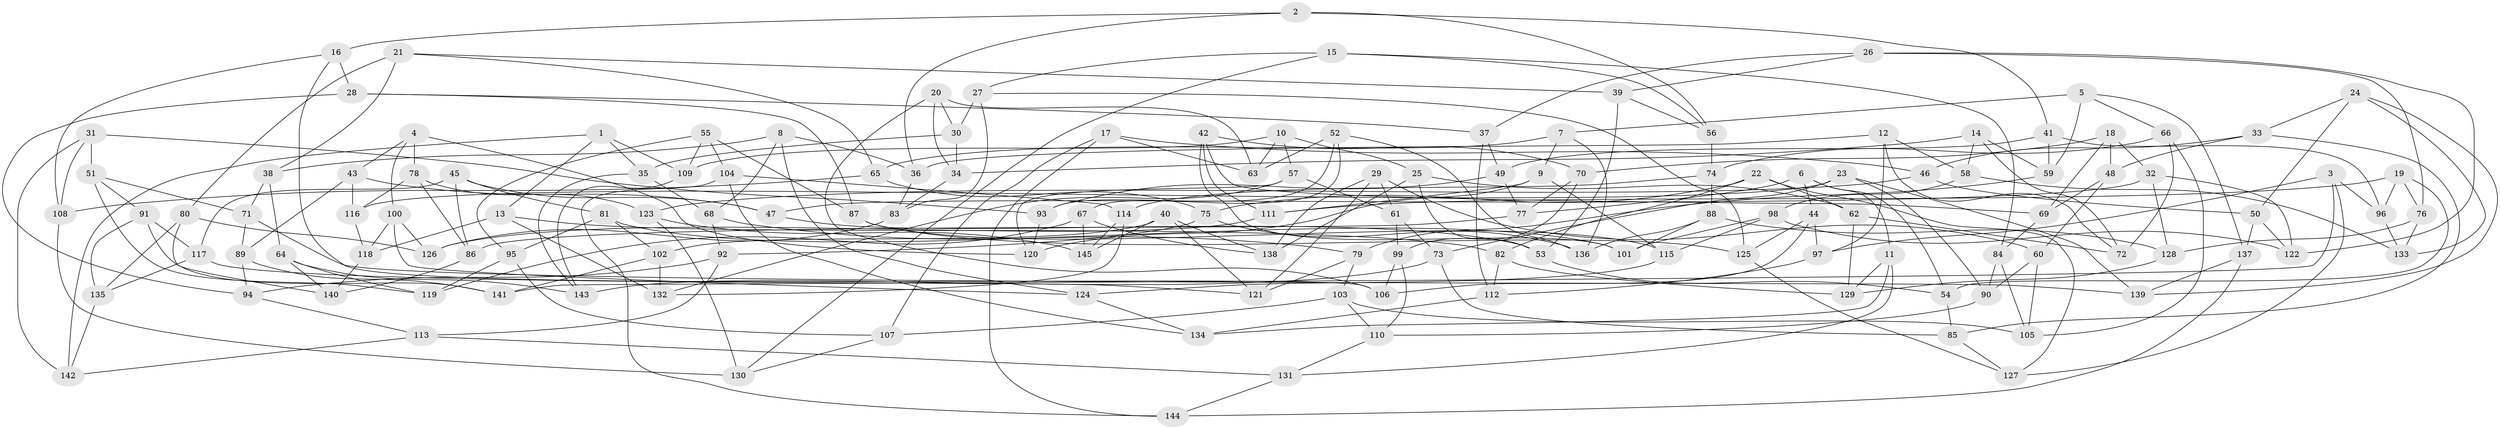 // coarse degree distribution, {4: 0.4722222222222222, 6: 0.2777777777777778, 13: 0.013888888888888888, 10: 0.041666666666666664, 8: 0.05555555555555555, 12: 0.041666666666666664, 5: 0.013888888888888888, 7: 0.013888888888888888, 9: 0.05555555555555555, 3: 0.013888888888888888}
// Generated by graph-tools (version 1.1) at 2025/20/03/04/25 18:20:31]
// undirected, 145 vertices, 290 edges
graph export_dot {
graph [start="1"]
  node [color=gray90,style=filled];
  1;
  2;
  3;
  4;
  5;
  6;
  7;
  8;
  9;
  10;
  11;
  12;
  13;
  14;
  15;
  16;
  17;
  18;
  19;
  20;
  21;
  22;
  23;
  24;
  25;
  26;
  27;
  28;
  29;
  30;
  31;
  32;
  33;
  34;
  35;
  36;
  37;
  38;
  39;
  40;
  41;
  42;
  43;
  44;
  45;
  46;
  47;
  48;
  49;
  50;
  51;
  52;
  53;
  54;
  55;
  56;
  57;
  58;
  59;
  60;
  61;
  62;
  63;
  64;
  65;
  66;
  67;
  68;
  69;
  70;
  71;
  72;
  73;
  74;
  75;
  76;
  77;
  78;
  79;
  80;
  81;
  82;
  83;
  84;
  85;
  86;
  87;
  88;
  89;
  90;
  91;
  92;
  93;
  94;
  95;
  96;
  97;
  98;
  99;
  100;
  101;
  102;
  103;
  104;
  105;
  106;
  107;
  108;
  109;
  110;
  111;
  112;
  113;
  114;
  115;
  116;
  117;
  118;
  119;
  120;
  121;
  122;
  123;
  124;
  125;
  126;
  127;
  128;
  129;
  130;
  131;
  132;
  133;
  134;
  135;
  136;
  137;
  138;
  139;
  140;
  141;
  142;
  143;
  144;
  145;
  1 -- 109;
  1 -- 13;
  1 -- 142;
  1 -- 35;
  2 -- 41;
  2 -- 56;
  2 -- 36;
  2 -- 16;
  3 -- 97;
  3 -- 96;
  3 -- 127;
  3 -- 141;
  4 -- 43;
  4 -- 100;
  4 -- 78;
  4 -- 120;
  5 -- 66;
  5 -- 7;
  5 -- 137;
  5 -- 59;
  6 -- 44;
  6 -- 77;
  6 -- 11;
  6 -- 54;
  7 -- 9;
  7 -- 65;
  7 -- 136;
  8 -- 124;
  8 -- 38;
  8 -- 36;
  8 -- 68;
  9 -- 120;
  9 -- 111;
  9 -- 115;
  10 -- 25;
  10 -- 109;
  10 -- 63;
  10 -- 57;
  11 -- 134;
  11 -- 131;
  11 -- 129;
  12 -- 72;
  12 -- 36;
  12 -- 97;
  12 -- 58;
  13 -- 82;
  13 -- 132;
  13 -- 118;
  14 -- 59;
  14 -- 34;
  14 -- 58;
  14 -- 72;
  15 -- 84;
  15 -- 27;
  15 -- 130;
  15 -- 56;
  16 -- 28;
  16 -- 108;
  16 -- 106;
  17 -- 63;
  17 -- 107;
  17 -- 144;
  17 -- 46;
  18 -- 32;
  18 -- 69;
  18 -- 70;
  18 -- 48;
  19 -- 111;
  19 -- 96;
  19 -- 54;
  19 -- 76;
  20 -- 106;
  20 -- 34;
  20 -- 30;
  20 -- 63;
  21 -- 38;
  21 -- 39;
  21 -- 80;
  21 -- 65;
  22 -- 82;
  22 -- 62;
  22 -- 127;
  22 -- 75;
  23 -- 116;
  23 -- 73;
  23 -- 139;
  23 -- 90;
  24 -- 133;
  24 -- 50;
  24 -- 33;
  24 -- 139;
  25 -- 53;
  25 -- 138;
  25 -- 62;
  26 -- 76;
  26 -- 122;
  26 -- 39;
  26 -- 37;
  27 -- 83;
  27 -- 125;
  27 -- 30;
  28 -- 37;
  28 -- 94;
  28 -- 87;
  29 -- 121;
  29 -- 138;
  29 -- 61;
  29 -- 60;
  30 -- 35;
  30 -- 34;
  31 -- 51;
  31 -- 108;
  31 -- 93;
  31 -- 142;
  32 -- 128;
  32 -- 47;
  32 -- 122;
  33 -- 46;
  33 -- 85;
  33 -- 48;
  34 -- 83;
  35 -- 68;
  35 -- 143;
  36 -- 83;
  37 -- 49;
  37 -- 112;
  38 -- 64;
  38 -- 71;
  39 -- 56;
  39 -- 53;
  40 -- 121;
  40 -- 138;
  40 -- 102;
  40 -- 145;
  41 -- 49;
  41 -- 96;
  41 -- 59;
  42 -- 111;
  42 -- 70;
  42 -- 69;
  42 -- 101;
  43 -- 89;
  43 -- 116;
  43 -- 47;
  44 -- 97;
  44 -- 125;
  44 -- 106;
  45 -- 117;
  45 -- 81;
  45 -- 47;
  45 -- 86;
  46 -- 50;
  46 -- 123;
  47 -- 53;
  48 -- 69;
  48 -- 60;
  49 -- 77;
  49 -- 93;
  50 -- 122;
  50 -- 137;
  51 -- 91;
  51 -- 71;
  51 -- 119;
  52 -- 93;
  52 -- 63;
  52 -- 136;
  52 -- 67;
  53 -- 54;
  54 -- 85;
  55 -- 95;
  55 -- 109;
  55 -- 87;
  55 -- 104;
  56 -- 74;
  57 -- 120;
  57 -- 61;
  57 -- 132;
  58 -- 133;
  58 -- 98;
  59 -- 79;
  60 -- 90;
  60 -- 105;
  61 -- 73;
  61 -- 99;
  62 -- 72;
  62 -- 129;
  64 -- 140;
  64 -- 119;
  64 -- 143;
  65 -- 75;
  65 -- 108;
  66 -- 72;
  66 -- 74;
  66 -- 105;
  67 -- 138;
  67 -- 145;
  67 -- 119;
  68 -- 92;
  68 -- 79;
  69 -- 84;
  70 -- 77;
  70 -- 99;
  71 -- 89;
  71 -- 139;
  73 -- 85;
  73 -- 143;
  74 -- 88;
  74 -- 114;
  75 -- 92;
  75 -- 136;
  76 -- 128;
  76 -- 133;
  77 -- 86;
  78 -- 116;
  78 -- 86;
  78 -- 123;
  79 -- 103;
  79 -- 121;
  80 -- 140;
  80 -- 135;
  80 -- 126;
  81 -- 102;
  81 -- 95;
  81 -- 101;
  82 -- 112;
  82 -- 129;
  83 -- 126;
  84 -- 105;
  84 -- 90;
  85 -- 127;
  86 -- 140;
  87 -- 115;
  87 -- 125;
  88 -- 128;
  88 -- 136;
  88 -- 101;
  89 -- 141;
  89 -- 94;
  90 -- 110;
  91 -- 141;
  91 -- 117;
  91 -- 135;
  92 -- 113;
  92 -- 94;
  93 -- 120;
  94 -- 113;
  95 -- 119;
  95 -- 107;
  96 -- 133;
  97 -- 112;
  98 -- 115;
  98 -- 122;
  98 -- 101;
  99 -- 110;
  99 -- 106;
  100 -- 124;
  100 -- 118;
  100 -- 126;
  102 -- 132;
  102 -- 141;
  103 -- 105;
  103 -- 110;
  103 -- 107;
  104 -- 134;
  104 -- 144;
  104 -- 114;
  107 -- 130;
  108 -- 130;
  109 -- 143;
  110 -- 131;
  111 -- 126;
  112 -- 134;
  113 -- 131;
  113 -- 142;
  114 -- 145;
  114 -- 132;
  115 -- 124;
  116 -- 118;
  117 -- 135;
  117 -- 121;
  118 -- 140;
  123 -- 130;
  123 -- 145;
  124 -- 134;
  125 -- 127;
  128 -- 129;
  131 -- 144;
  135 -- 142;
  137 -- 139;
  137 -- 144;
}
